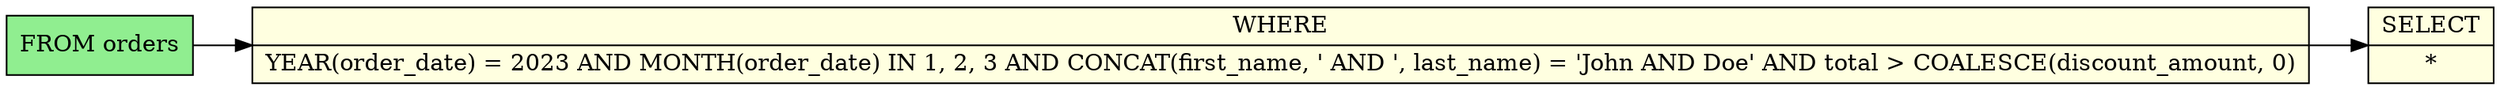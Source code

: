 digraph schema_flow {
  rankdir=LR;
  node [shape=record];

  // Source tables
  node_0 [label="FROM orders", style=filled, fillcolor=lightgreen];

  // Operations
  node_1 [label="WHERE|YEAR(order_date) = 2023 AND MONTH(order_date) IN 1, 2, 3 AND CONCAT(first_name, ' AND ', last_name) = 'John AND Doe' AND total \> COALESCE(discount_amount, 0)", style=filled, fillcolor=lightyellow];
  node_2 [label="SELECT|*", style=filled, fillcolor=lightyellow];

  // Data flow edges

  // JOIN operations with table info
  node_0 -> node_1;
  node_1 -> node_2;
}